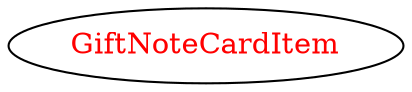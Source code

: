 digraph dependencyGraph {
 concentrate=true;
 ranksep="2.0";
 rankdir="LR"; 
 splines="ortho";
"GiftNoteCardItem" [fontcolor="red"];
}